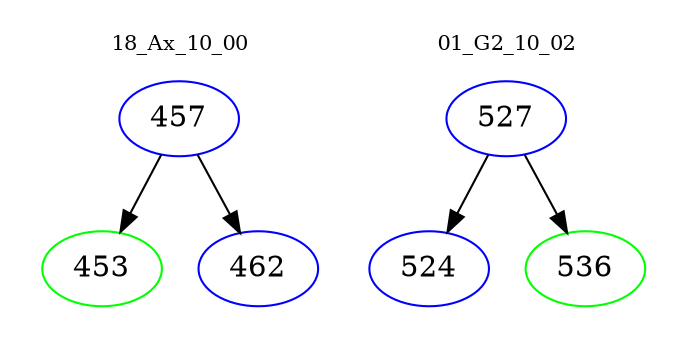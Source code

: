 digraph{
subgraph cluster_0 {
color = white
label = "18_Ax_10_00";
fontsize=10;
T0_457 [label="457", color="blue"]
T0_457 -> T0_453 [color="black"]
T0_453 [label="453", color="green"]
T0_457 -> T0_462 [color="black"]
T0_462 [label="462", color="blue"]
}
subgraph cluster_1 {
color = white
label = "01_G2_10_02";
fontsize=10;
T1_527 [label="527", color="blue"]
T1_527 -> T1_524 [color="black"]
T1_524 [label="524", color="blue"]
T1_527 -> T1_536 [color="black"]
T1_536 [label="536", color="green"]
}
}
